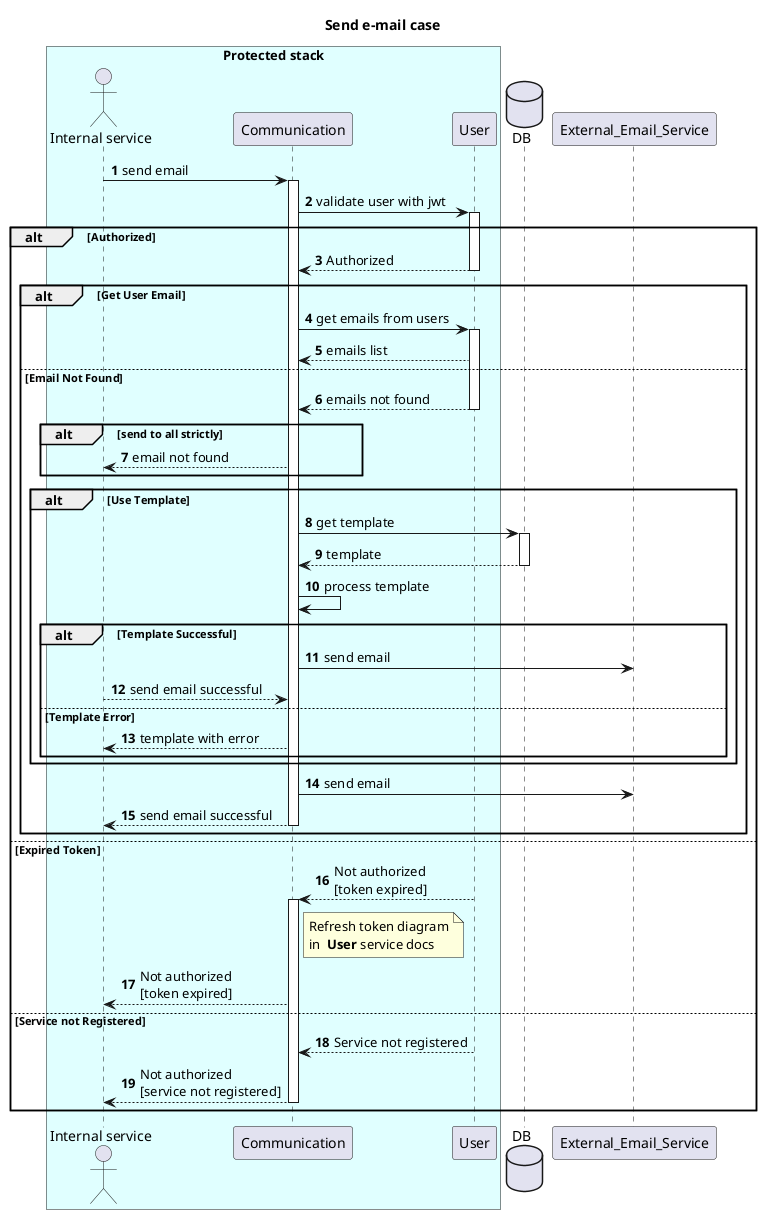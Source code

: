 @startuml
autonumber
title "Send e-mail case"

box "Protected stack" #LightCyan

actor "Internal service" as client
participant Communication
participant User
end box
database DB
participant External_Email_Service


client -> Communication: send email
activate Communication
Communication -> User: validate user with jwt
activate User
alt Authorized
  User --> Communication: Authorized
  deactivate User
  alt Get User Email
    Communication -> User: get emails from users
    activate User
    User --> Communication: emails list
  else Email Not Found
    User --> Communication: emails not found
    alt send to all strictly
      deactivate User

      Communication --> client: email not found
    end
    alt Use Template
      Communication -> DB : get template
      activate DB
      DB --> Communication : template
      deactivate DB
      Communication -> Communication : process template
      alt Template Successful
        Communication -> External_Email_Service : send email
        Communication <-- client : send email successful
      else Template Error
        Communication --> client : template with error
      end
    end
    Communication -> External_Email_Service : send email
    Communication --> client : send email successful
    deactivate Communication
  end
else Expired Token
  activate User
  User --> Communication : Not authorized \n[token expired]
  deactivate User
  activate Communication
  note right of Communication
    Refresh token diagram
    in  **User** service docs
  end note
  Communication --> client : Not authorized \n[token expired]
else Service not Registered
  User --> Communication : Service not registered
  Communication --> client : Not authorized \n[service not registered]
  deactivate Communication
end
@enduml